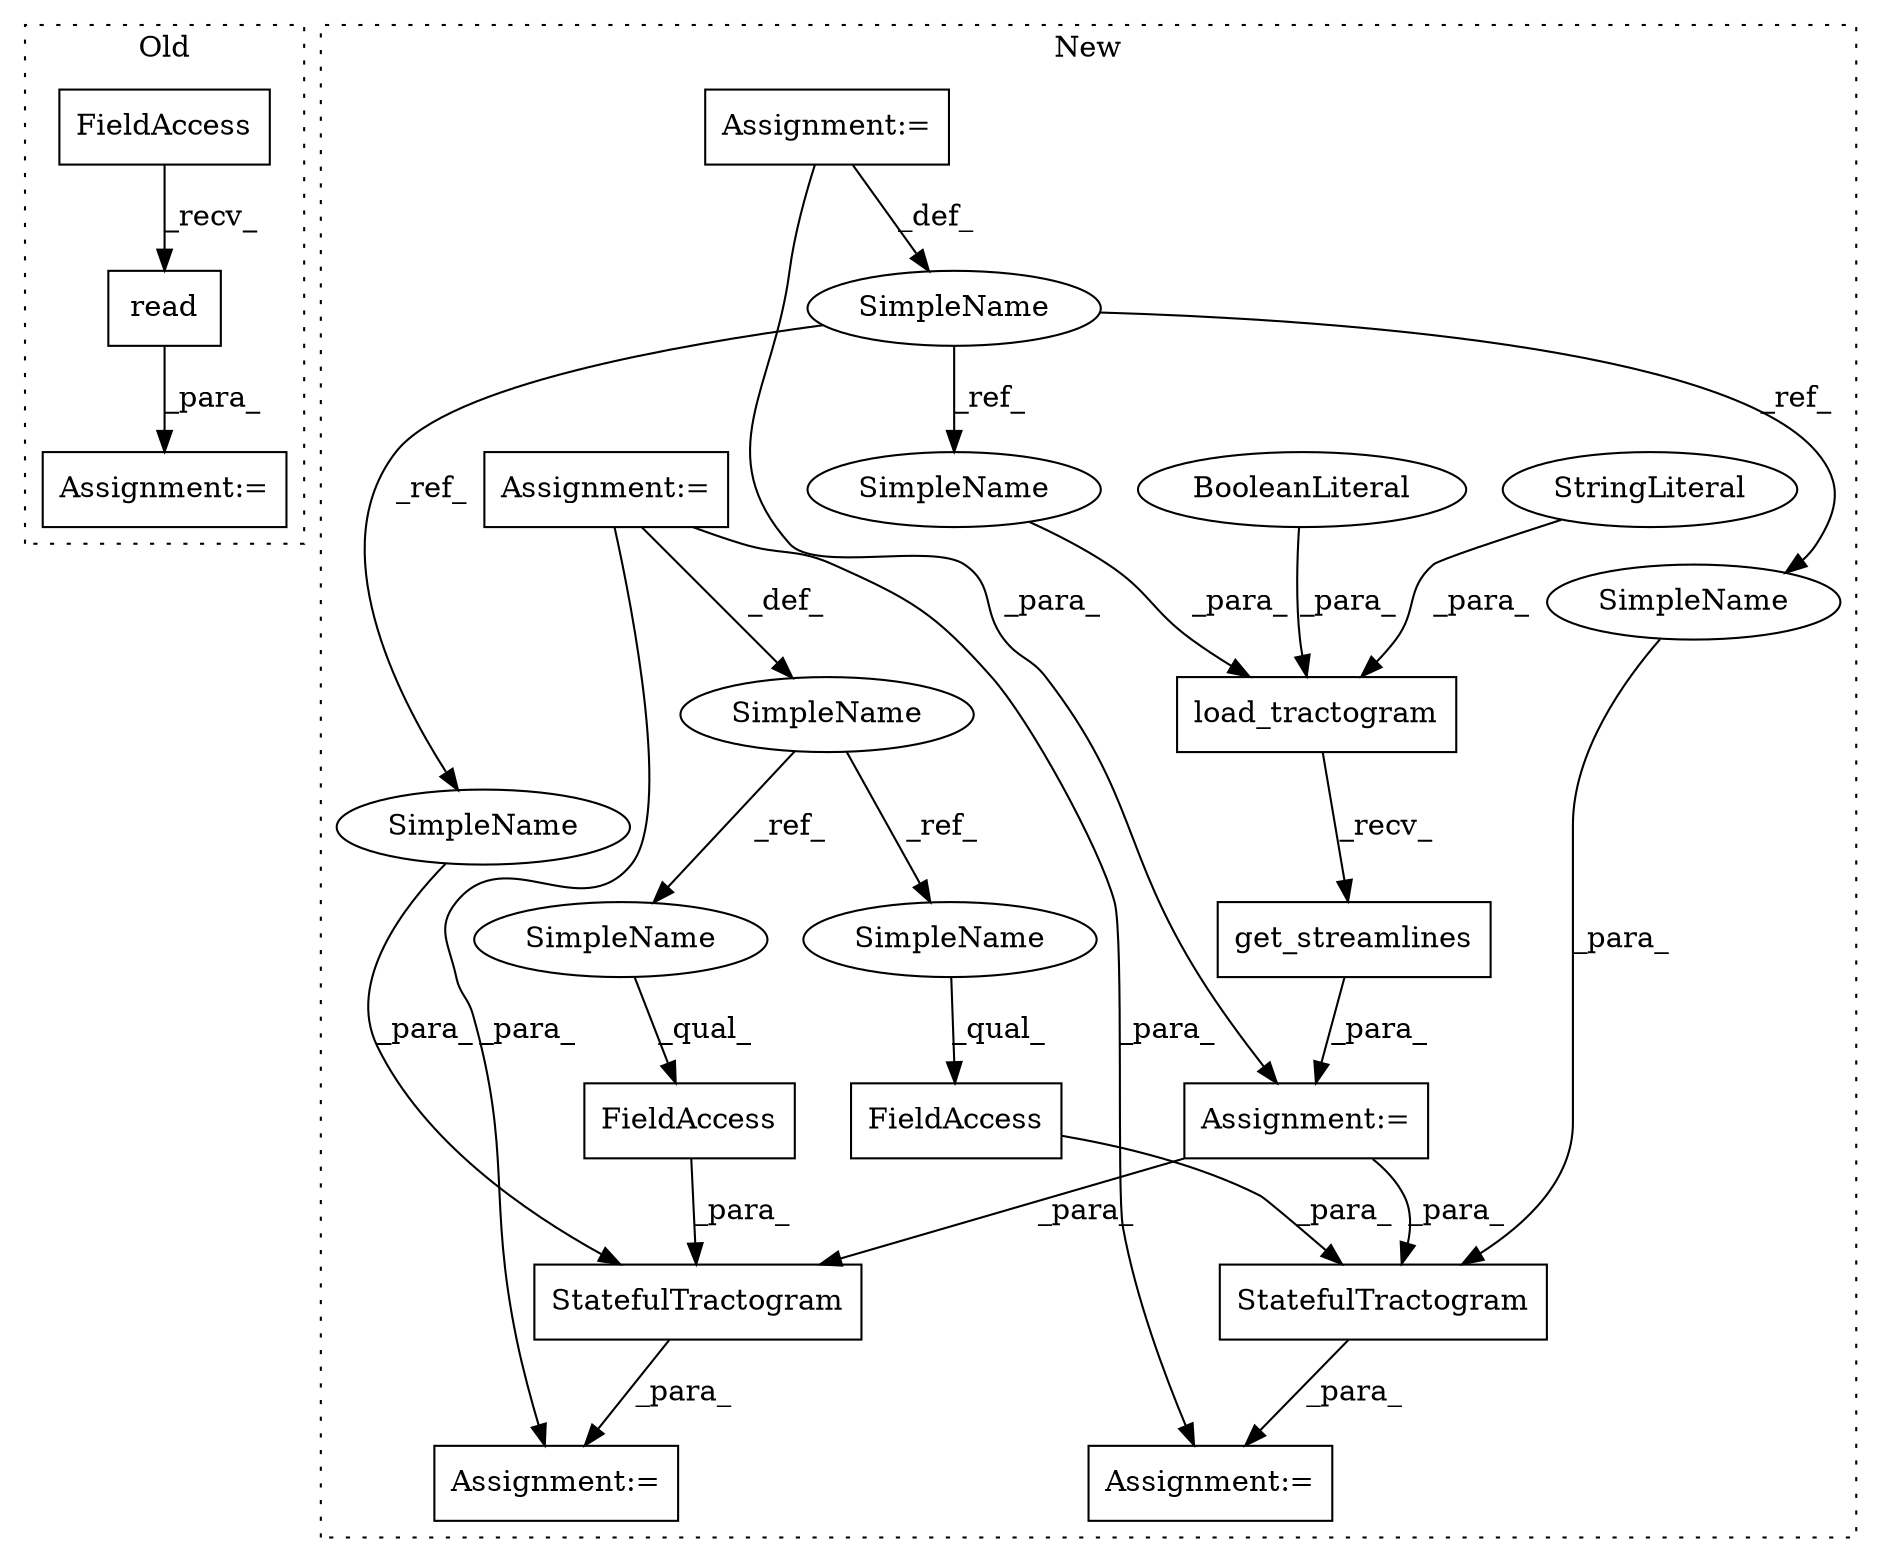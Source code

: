 digraph G {
subgraph cluster0 {
1 [label="read" a="32" s="3889,3914" l="5,1" shape="box"];
10 [label="FieldAccess" a="22" s="3872" l="16" shape="box"];
12 [label="Assignment:=" a="7" s="3870" l="2" shape="box"];
label = "Old";
style="dotted";
}
subgraph cluster1 {
2 [label="StatefulTractogram" a="32" s="5070,5112" l="19,1" shape="box"];
3 [label="get_streamlines" a="32" s="4210" l="17" shape="box"];
4 [label="SimpleName" a="42" s="4125" l="9" shape="ellipse"];
5 [label="StatefulTractogram" a="32" s="4883,4925" l="19,1" shape="box"];
6 [label="load_tractogram" a="32" s="4170,4208" l="16,1" shape="box"];
7 [label="FieldAccess" a="22" s="5101" l="11" shape="box"];
8 [label="SimpleName" a="42" s="3726" l="5" shape="ellipse"];
9 [label="FieldAccess" a="22" s="4914" l="11" shape="box"];
11 [label="BooleanLiteral" a="9" s="4203" l="5" shape="ellipse"];
13 [label="Assignment:=" a="7" s="4169" l="1" shape="box"];
14 [label="Assignment:=" a="7" s="5069" l="1" shape="box"];
15 [label="Assignment:=" a="7" s="3726" l="5" shape="box"];
16 [label="Assignment:=" a="7" s="4882" l="1" shape="box"];
17 [label="Assignment:=" a="7" s="4134" l="1" shape="box"];
18 [label="StringLiteral" a="45" s="4196" l="6" shape="ellipse"];
19 [label="SimpleName" a="42" s="5101" l="5" shape="ellipse"];
20 [label="SimpleName" a="42" s="4914" l="5" shape="ellipse"];
21 [label="SimpleName" a="42" s="4186" l="9" shape="ellipse"];
22 [label="SimpleName" a="42" s="5091" l="9" shape="ellipse"];
23 [label="SimpleName" a="42" s="4904" l="9" shape="ellipse"];
label = "New";
style="dotted";
}
1 -> 12 [label="_para_"];
2 -> 14 [label="_para_"];
3 -> 13 [label="_para_"];
4 -> 21 [label="_ref_"];
4 -> 22 [label="_ref_"];
4 -> 23 [label="_ref_"];
5 -> 16 [label="_para_"];
6 -> 3 [label="_recv_"];
7 -> 2 [label="_para_"];
8 -> 20 [label="_ref_"];
8 -> 19 [label="_ref_"];
9 -> 5 [label="_para_"];
10 -> 1 [label="_recv_"];
11 -> 6 [label="_para_"];
13 -> 5 [label="_para_"];
13 -> 2 [label="_para_"];
15 -> 16 [label="_para_"];
15 -> 8 [label="_def_"];
15 -> 14 [label="_para_"];
17 -> 4 [label="_def_"];
17 -> 13 [label="_para_"];
18 -> 6 [label="_para_"];
19 -> 7 [label="_qual_"];
20 -> 9 [label="_qual_"];
21 -> 6 [label="_para_"];
22 -> 2 [label="_para_"];
23 -> 5 [label="_para_"];
}